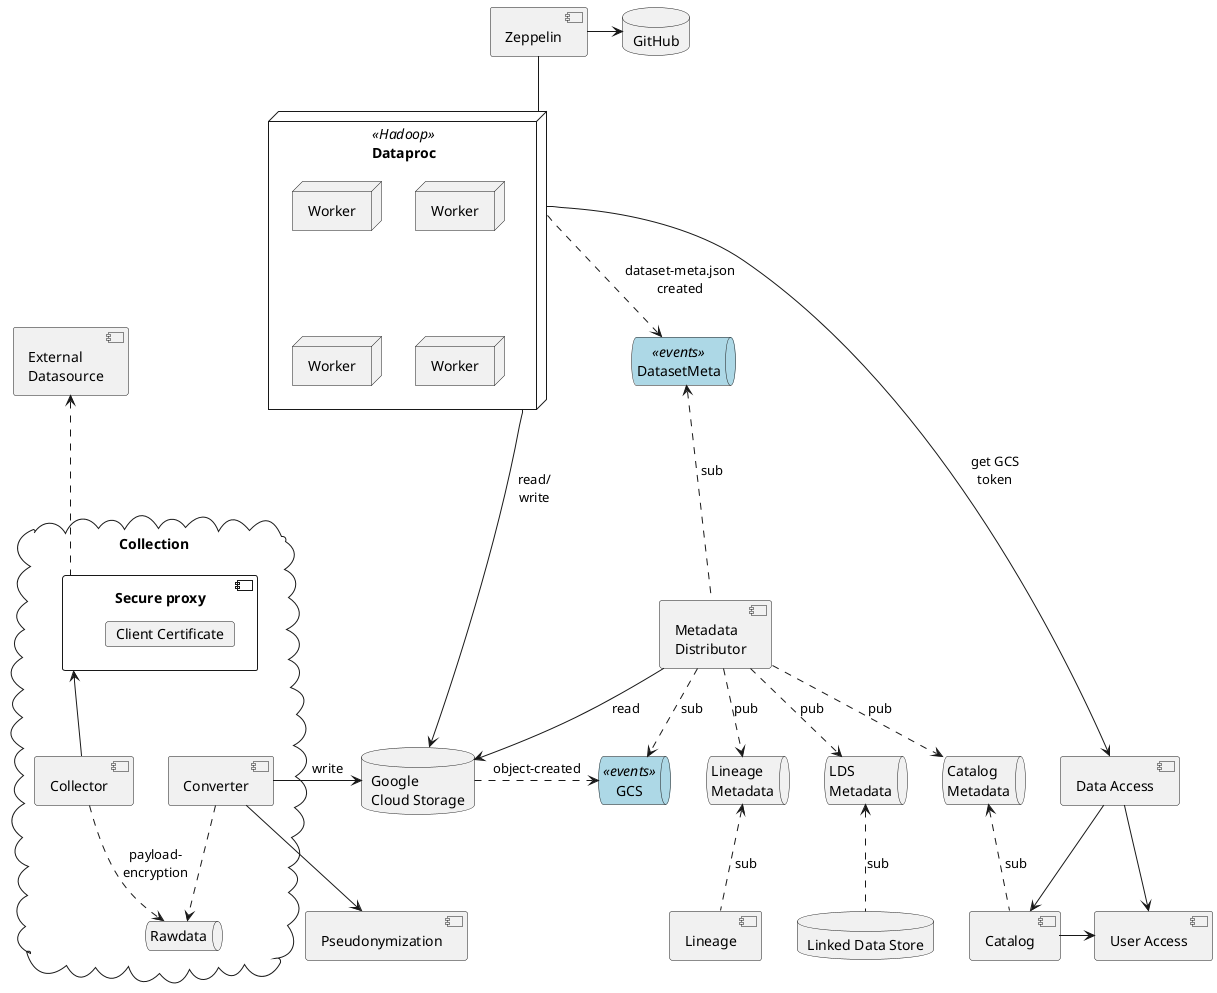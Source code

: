 @startuml

skinparam queue {
	backgroundColor<<events>> LightBlue
}

component "User Access" as user_access
component "Catalog" as catalog
component "Pseudonymization" as pseudo
component "Lineage" as lineage
component "Data Access" as data_access
database "Linked Data Store" as lds {
}
database "Google\nCloud Storage" as gcs {
}
node "Dataproc" <<Hadoop>> as dataproc {
  node "Worker" as worker1
  node "Worker" as worker2
  node "Worker" as worker3
  node "Worker" as worker4
}
component "Zeppelin" as zeppelin
catalog -> user_access
data_access --> catalog
data_access --> user_access

database "GitHub" as github

zeppelin -- dataproc
zeppelin -> github
dataproc ----> gcs : \n\nread/\nwrite
dataproc ----> data_access : get GCS\ntoken

component "External\nDatasource" as source
component "Metadata\nDistributor" as distributor
queue "DatasetMeta" as datasetmetaevents <<events>> {
}
queue "GCS" as gcsevents <<events>> {
}
queue "Catalog\nMetadata" as catalogQ {
}
queue "LDS\nMetadata" as ldsQ {
}
queue "Lineage\nMetadata" as lineageQ {
}
cloud Collection {
    component "Secure proxy" as sec_proxy {
        card "Client Certificate" as client_cert
    }
    component "Collector" as collector
    queue "Rawdata" as rawdata {
    }
    component "Converter" as converter
    collector -u-> sec_proxy
    collector ..> rawdata : payload-\nencryption
    converter ..> rawdata
    converter -> gcs : "      write"
    converter --> pseudo
}

distributor --> gcs : read
distributor ..> lineageQ : pub
distributor ..> catalogQ : pub
distributor ..> ldsQ : pub
gcs .> gcsevents : object-created
dataproc ..> datasetmetaevents : dataset-meta.json\ncreated
distributor .> gcsevents : sub
distributor .u-> datasetmetaevents : sub
lds .u.> ldsQ : sub
catalog .u.> catalogQ : sub
lineage .u.> lineageQ : sub
sec_proxy .u.> source

@enduml